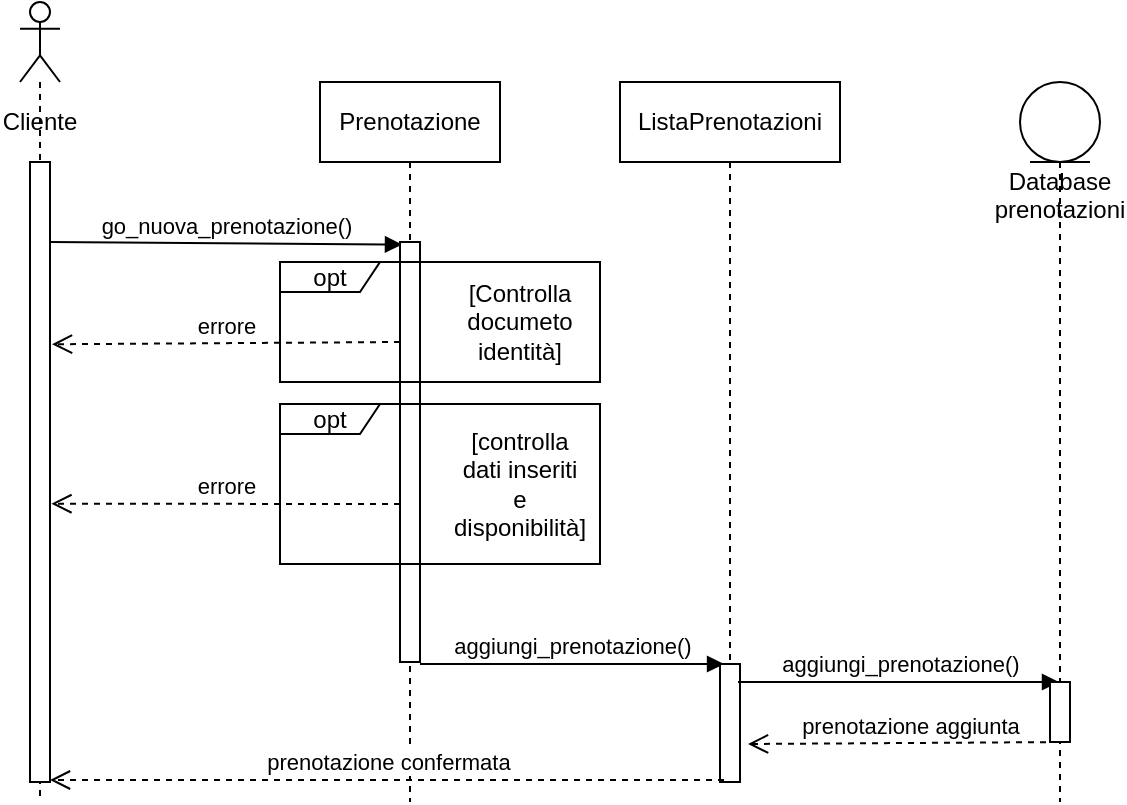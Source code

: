 <mxfile version="14.6.13" type="device"><diagram id="1tvca1GDM5JBrHvIZhwg" name="Page-1"><mxGraphModel dx="946" dy="598" grid="1" gridSize="10" guides="1" tooltips="1" connect="1" arrows="1" fold="1" page="1" pageScale="1" pageWidth="827" pageHeight="1169" math="0" shadow="0"><root><mxCell id="0"/><mxCell id="1" parent="0"/><mxCell id="rjIrZKtr88Vm8wn8TY4a-1" value="" style="shape=umlLifeline;participant=umlActor;perimeter=lifelinePerimeter;whiteSpace=wrap;html=1;container=1;collapsible=0;recursiveResize=0;verticalAlign=top;spacingTop=36;outlineConnect=0;" parent="1" vertex="1"><mxGeometry x="50" y="40" width="20" height="400" as="geometry"/></mxCell><mxCell id="rjIrZKtr88Vm8wn8TY4a-2" value="Cliente" style="text;html=1;strokeColor=none;fillColor=none;align=center;verticalAlign=middle;whiteSpace=wrap;rounded=0;" parent="1" vertex="1"><mxGeometry x="40" y="90" width="40" height="20" as="geometry"/></mxCell><mxCell id="rjIrZKtr88Vm8wn8TY4a-3" value="" style="html=1;points=[];perimeter=orthogonalPerimeter;" parent="1" vertex="1"><mxGeometry x="55" y="120" width="10" height="310" as="geometry"/></mxCell><mxCell id="rjIrZKtr88Vm8wn8TY4a-4" value="Prenotazione" style="shape=umlLifeline;perimeter=lifelinePerimeter;whiteSpace=wrap;html=1;container=1;collapsible=0;recursiveResize=0;outlineConnect=0;" parent="1" vertex="1"><mxGeometry x="200" y="80" width="90" height="360" as="geometry"/></mxCell><mxCell id="rjIrZKtr88Vm8wn8TY4a-5" value="go_nuova_prenotazione()" style="html=1;verticalAlign=bottom;endArrow=block;entryX=0.1;entryY=0.006;entryDx=0;entryDy=0;entryPerimeter=0;" parent="1" target="rjIrZKtr88Vm8wn8TY4a-9" edge="1"><mxGeometry width="80" relative="1" as="geometry"><mxPoint x="65" y="160" as="sourcePoint"/><mxPoint x="200" y="156" as="targetPoint"/></mxGeometry></mxCell><mxCell id="rjIrZKtr88Vm8wn8TY4a-6" value="ListaPrenotazioni" style="shape=umlLifeline;perimeter=lifelinePerimeter;whiteSpace=wrap;html=1;container=1;collapsible=0;recursiveResize=0;outlineConnect=0;" parent="1" vertex="1"><mxGeometry x="350" y="80" width="110" height="300" as="geometry"/></mxCell><mxCell id="rjIrZKtr88Vm8wn8TY4a-9" value="" style="html=1;points=[];perimeter=orthogonalPerimeter;" parent="1" vertex="1"><mxGeometry x="240" y="160" width="10" height="210" as="geometry"/></mxCell><mxCell id="rjIrZKtr88Vm8wn8TY4a-10" value="errore" style="html=1;verticalAlign=bottom;endArrow=open;dashed=1;endSize=8;entryX=1.071;entryY=0.461;entryDx=0;entryDy=0;entryPerimeter=0;" parent="1" edge="1"><mxGeometry relative="1" as="geometry"><mxPoint x="240" y="291" as="sourcePoint"/><mxPoint x="65.71" y="290.86" as="targetPoint"/></mxGeometry></mxCell><mxCell id="rjIrZKtr88Vm8wn8TY4a-12" value="opt" style="shape=umlFrame;whiteSpace=wrap;html=1;width=50;height=15;" parent="1" vertex="1"><mxGeometry x="180" y="241" width="160" height="80" as="geometry"/></mxCell><mxCell id="rjIrZKtr88Vm8wn8TY4a-13" value="&lt;div&gt;[controlla dati inseriti e disponibilità]&lt;/div&gt;" style="text;html=1;strokeColor=none;fillColor=none;align=center;verticalAlign=middle;whiteSpace=wrap;rounded=0;" parent="1" vertex="1"><mxGeometry x="280" y="271" width="40" height="20" as="geometry"/></mxCell><mxCell id="rjIrZKtr88Vm8wn8TY4a-14" value="aggiungi_prenotazione()" style="html=1;verticalAlign=bottom;endArrow=block;entryX=0.473;entryY=0.8;entryDx=0;entryDy=0;entryPerimeter=0;" parent="1" edge="1"><mxGeometry width="80" relative="1" as="geometry"><mxPoint x="250" y="371" as="sourcePoint"/><mxPoint x="402.03" y="371" as="targetPoint"/></mxGeometry></mxCell><mxCell id="rjIrZKtr88Vm8wn8TY4a-15" value="" style="html=1;points=[];perimeter=orthogonalPerimeter;" parent="1" vertex="1"><mxGeometry x="400" y="371" width="10" height="59" as="geometry"/></mxCell><mxCell id="rjIrZKtr88Vm8wn8TY4a-16" value="prenotazione confermata" style="html=1;verticalAlign=bottom;endArrow=open;dashed=1;endSize=8;" parent="1" edge="1"><mxGeometry relative="1" as="geometry"><mxPoint x="402" y="429" as="sourcePoint"/><mxPoint x="65" y="429" as="targetPoint"/></mxGeometry></mxCell><mxCell id="voveBmj2RY0hCASNK-6q-1" value="opt" style="shape=umlFrame;whiteSpace=wrap;html=1;width=50;height=15;" vertex="1" parent="1"><mxGeometry x="180" y="170" width="160" height="60" as="geometry"/></mxCell><mxCell id="voveBmj2RY0hCASNK-6q-3" value="[Controlla documeto identità]" style="text;html=1;strokeColor=none;fillColor=none;align=center;verticalAlign=middle;whiteSpace=wrap;rounded=0;" vertex="1" parent="1"><mxGeometry x="280" y="190" width="40" height="20" as="geometry"/></mxCell><mxCell id="voveBmj2RY0hCASNK-6q-4" value="errore" style="html=1;verticalAlign=bottom;endArrow=open;dashed=1;endSize=8;entryX=1.1;entryY=0.294;entryDx=0;entryDy=0;entryPerimeter=0;" edge="1" parent="1" target="rjIrZKtr88Vm8wn8TY4a-3"><mxGeometry relative="1" as="geometry"><mxPoint x="240" y="210" as="sourcePoint"/><mxPoint x="160" y="210" as="targetPoint"/></mxGeometry></mxCell><mxCell id="voveBmj2RY0hCASNK-6q-5" value="Database&lt;br&gt;prenotazioni" style="shape=umlLifeline;participant=umlEntity;perimeter=lifelinePerimeter;whiteSpace=wrap;html=1;container=1;collapsible=0;recursiveResize=0;verticalAlign=top;spacingTop=36;outlineConnect=0;" vertex="1" parent="1"><mxGeometry x="550" y="80" width="40" height="360" as="geometry"/></mxCell><mxCell id="voveBmj2RY0hCASNK-6q-6" value="aggiungi_prenotazione()" style="html=1;verticalAlign=bottom;endArrow=block;" edge="1" parent="1" target="voveBmj2RY0hCASNK-6q-5"><mxGeometry width="80" relative="1" as="geometry"><mxPoint x="409" y="380" as="sourcePoint"/><mxPoint x="510" y="380" as="targetPoint"/></mxGeometry></mxCell><mxCell id="voveBmj2RY0hCASNK-6q-8" value="" style="html=1;points=[];perimeter=orthogonalPerimeter;" vertex="1" parent="1"><mxGeometry x="565" y="380" width="10" height="30" as="geometry"/></mxCell><mxCell id="voveBmj2RY0hCASNK-6q-9" value="prenotazione aggiunta" style="html=1;verticalAlign=bottom;endArrow=open;dashed=1;endSize=8;entryX=1.4;entryY=0.678;entryDx=0;entryDy=0;entryPerimeter=0;" edge="1" parent="1" target="rjIrZKtr88Vm8wn8TY4a-15"><mxGeometry relative="1" as="geometry"><mxPoint x="575" y="410" as="sourcePoint"/><mxPoint x="495" y="410" as="targetPoint"/></mxGeometry></mxCell></root></mxGraphModel></diagram></mxfile>